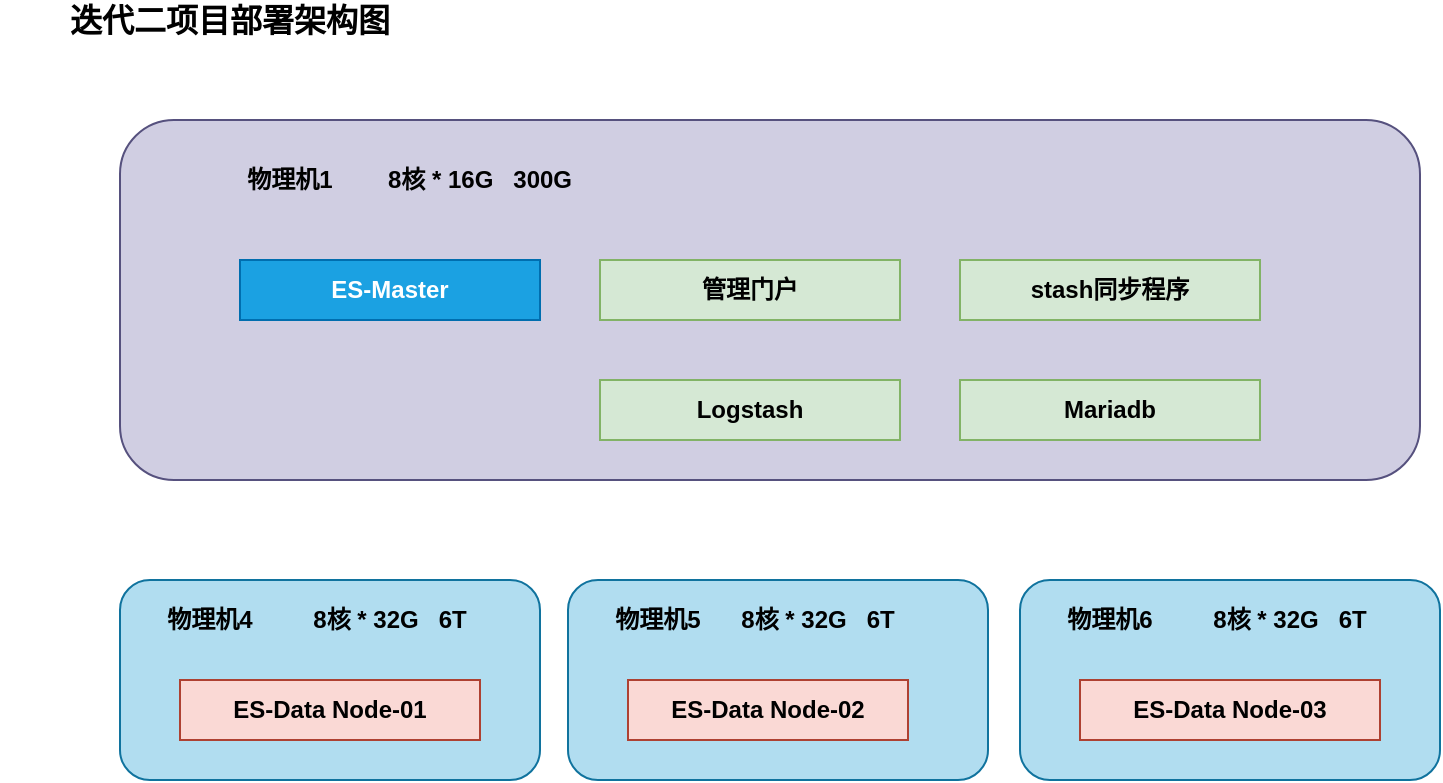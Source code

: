 <mxfile version="14.7.3" type="github" pages="4">
  <diagram id="UGGQM63yXZ7QnVepaOta" name="国税总局迭代二项目部署架构图2">
    <mxGraphModel dx="1038" dy="1660" grid="1" gridSize="10" guides="1" tooltips="1" connect="1" arrows="1" fold="1" page="1" pageScale="1" pageWidth="827" pageHeight="1169" math="0" shadow="0">
      <root>
        <mxCell id="jzKrXzuOXjJ3qbqfuDsG-0" />
        <mxCell id="jzKrXzuOXjJ3qbqfuDsG-1" parent="jzKrXzuOXjJ3qbqfuDsG-0" />
        <mxCell id="jzKrXzuOXjJ3qbqfuDsG-10" value="" style="rounded=1;whiteSpace=wrap;html=1;fillColor=#d0cee2;strokeColor=#56517e;fontStyle=1" vertex="1" parent="jzKrXzuOXjJ3qbqfuDsG-1">
          <mxGeometry x="190" y="-10" width="650" height="180" as="geometry" />
        </mxCell>
        <mxCell id="jzKrXzuOXjJ3qbqfuDsG-7" value="&lt;span&gt;管理门户&lt;/span&gt;" style="rounded=0;whiteSpace=wrap;html=1;fontStyle=1;fillColor=#d5e8d4;strokeColor=#82b366;" vertex="1" parent="jzKrXzuOXjJ3qbqfuDsG-1">
          <mxGeometry x="430" y="60" width="150" height="30" as="geometry" />
        </mxCell>
        <mxCell id="jzKrXzuOXjJ3qbqfuDsG-8" value="&lt;span style=&quot;&quot;&gt;Logstash&lt;/span&gt;" style="rounded=0;whiteSpace=wrap;html=1;fontStyle=1;fillColor=#d5e8d4;strokeColor=#82b366;" vertex="1" parent="jzKrXzuOXjJ3qbqfuDsG-1">
          <mxGeometry x="430" y="120" width="150" height="30" as="geometry" />
        </mxCell>
        <mxCell id="jzKrXzuOXjJ3qbqfuDsG-11" value="&lt;span&gt;ES-Master&lt;/span&gt;" style="rounded=0;whiteSpace=wrap;html=1;fillColor=#1ba1e2;strokeColor=#006EAF;fontColor=#ffffff;fontStyle=1" vertex="1" parent="jzKrXzuOXjJ3qbqfuDsG-1">
          <mxGeometry x="250" y="60" width="150" height="30" as="geometry" />
        </mxCell>
        <mxCell id="jzKrXzuOXjJ3qbqfuDsG-12" value="&lt;span style=&quot;&quot;&gt;Mariadb&lt;/span&gt;" style="rounded=0;whiteSpace=wrap;html=1;fontStyle=1;fillColor=#d5e8d4;strokeColor=#82b366;" vertex="1" parent="jzKrXzuOXjJ3qbqfuDsG-1">
          <mxGeometry x="610" y="120" width="150" height="30" as="geometry" />
        </mxCell>
        <mxCell id="jzKrXzuOXjJ3qbqfuDsG-13" value="物理机1" style="text;html=1;strokeColor=none;fillColor=none;align=center;verticalAlign=middle;whiteSpace=wrap;rounded=0;fontStyle=1" vertex="1" parent="jzKrXzuOXjJ3qbqfuDsG-1">
          <mxGeometry x="250" y="10" width="50" height="20" as="geometry" />
        </mxCell>
        <mxCell id="jzKrXzuOXjJ3qbqfuDsG-19" value="" style="rounded=1;whiteSpace=wrap;html=1;fillColor=#b1ddf0;strokeColor=#10739e;fontStyle=1" vertex="1" parent="jzKrXzuOXjJ3qbqfuDsG-1">
          <mxGeometry x="190" y="220" width="210" height="100" as="geometry" />
        </mxCell>
        <mxCell id="jzKrXzuOXjJ3qbqfuDsG-20" value="&lt;span&gt;ES-Data Node-01&lt;/span&gt;" style="rounded=0;whiteSpace=wrap;html=1;fontStyle=1;fillColor=#fad9d5;strokeColor=#ae4132;" vertex="1" parent="jzKrXzuOXjJ3qbqfuDsG-1">
          <mxGeometry x="220" y="270" width="150" height="30" as="geometry" />
        </mxCell>
        <mxCell id="jzKrXzuOXjJ3qbqfuDsG-21" value="物理机4" style="text;html=1;strokeColor=none;fillColor=none;align=center;verticalAlign=middle;whiteSpace=wrap;rounded=0;fontStyle=1" vertex="1" parent="jzKrXzuOXjJ3qbqfuDsG-1">
          <mxGeometry x="210" y="230" width="50" height="20" as="geometry" />
        </mxCell>
        <mxCell id="jzKrXzuOXjJ3qbqfuDsG-22" value="" style="rounded=1;whiteSpace=wrap;html=1;fillColor=#b1ddf0;strokeColor=#10739e;fontStyle=1" vertex="1" parent="jzKrXzuOXjJ3qbqfuDsG-1">
          <mxGeometry x="414" y="220" width="210" height="100" as="geometry" />
        </mxCell>
        <mxCell id="jzKrXzuOXjJ3qbqfuDsG-23" value="&lt;span&gt;ES-Data Node-02&lt;/span&gt;" style="rounded=0;whiteSpace=wrap;html=1;fontStyle=1;fillColor=#fad9d5;strokeColor=#ae4132;" vertex="1" parent="jzKrXzuOXjJ3qbqfuDsG-1">
          <mxGeometry x="444" y="270" width="140" height="30" as="geometry" />
        </mxCell>
        <mxCell id="jzKrXzuOXjJ3qbqfuDsG-24" value="物理机5" style="text;html=1;strokeColor=none;fillColor=none;align=center;verticalAlign=middle;whiteSpace=wrap;rounded=0;fontStyle=1" vertex="1" parent="jzKrXzuOXjJ3qbqfuDsG-1">
          <mxGeometry x="434" y="230" width="50" height="20" as="geometry" />
        </mxCell>
        <mxCell id="jzKrXzuOXjJ3qbqfuDsG-25" value="" style="rounded=1;whiteSpace=wrap;html=1;fillColor=#b1ddf0;strokeColor=#10739e;fontStyle=1" vertex="1" parent="jzKrXzuOXjJ3qbqfuDsG-1">
          <mxGeometry x="640" y="220" width="210" height="100" as="geometry" />
        </mxCell>
        <mxCell id="jzKrXzuOXjJ3qbqfuDsG-26" value="&lt;span&gt;ES-Data Node-03&lt;/span&gt;" style="rounded=0;whiteSpace=wrap;html=1;fontStyle=1;fillColor=#fad9d5;strokeColor=#ae4132;" vertex="1" parent="jzKrXzuOXjJ3qbqfuDsG-1">
          <mxGeometry x="670" y="270" width="150" height="30" as="geometry" />
        </mxCell>
        <mxCell id="jzKrXzuOXjJ3qbqfuDsG-27" value="物理机6" style="text;html=1;strokeColor=none;fillColor=none;align=center;verticalAlign=middle;whiteSpace=wrap;rounded=0;fontStyle=1" vertex="1" parent="jzKrXzuOXjJ3qbqfuDsG-1">
          <mxGeometry x="660" y="230" width="50" height="20" as="geometry" />
        </mxCell>
        <mxCell id="jzKrXzuOXjJ3qbqfuDsG-28" value="8核 * 32G&amp;nbsp; &amp;nbsp;6T" style="text;html=1;strokeColor=none;fillColor=none;align=center;verticalAlign=middle;whiteSpace=wrap;rounded=0;fontStyle=1" vertex="1" parent="jzKrXzuOXjJ3qbqfuDsG-1">
          <mxGeometry x="280" y="230" width="90" height="20" as="geometry" />
        </mxCell>
        <mxCell id="jzKrXzuOXjJ3qbqfuDsG-29" value="8核 * 32G&amp;nbsp; &amp;nbsp;6T" style="text;html=1;align=center;verticalAlign=middle;whiteSpace=wrap;rounded=0;fontStyle=1" vertex="1" parent="jzKrXzuOXjJ3qbqfuDsG-1">
          <mxGeometry x="494" y="230" width="90" height="20" as="geometry" />
        </mxCell>
        <mxCell id="jzKrXzuOXjJ3qbqfuDsG-30" value="8核 * 32G&amp;nbsp; &amp;nbsp;6T" style="text;html=1;strokeColor=none;fillColor=none;align=center;verticalAlign=middle;whiteSpace=wrap;rounded=0;fontStyle=1" vertex="1" parent="jzKrXzuOXjJ3qbqfuDsG-1">
          <mxGeometry x="730" y="230" width="90" height="20" as="geometry" />
        </mxCell>
        <mxCell id="jzKrXzuOXjJ3qbqfuDsG-32" value="8核 * 16G&amp;nbsp; &amp;nbsp;300G" style="text;html=1;strokeColor=none;fillColor=none;align=center;verticalAlign=middle;whiteSpace=wrap;rounded=0;fontStyle=1" vertex="1" parent="jzKrXzuOXjJ3qbqfuDsG-1">
          <mxGeometry x="320" y="10" width="100" height="20" as="geometry" />
        </mxCell>
        <mxCell id="jzKrXzuOXjJ3qbqfuDsG-34" value="迭代二项目部署架构图" style="text;html=1;strokeColor=none;fillColor=none;align=center;verticalAlign=middle;whiteSpace=wrap;rounded=0;fontSize=16;fontStyle=1" vertex="1" parent="jzKrXzuOXjJ3qbqfuDsG-1">
          <mxGeometry x="130" y="-70" width="230" height="20" as="geometry" />
        </mxCell>
        <mxCell id="Au7M4zguxFnIjD2qjDky-0" value="&lt;span&gt;stash同步程序&lt;/span&gt;" style="rounded=0;whiteSpace=wrap;html=1;fontStyle=1;fillColor=#d5e8d4;strokeColor=#82b366;" vertex="1" parent="jzKrXzuOXjJ3qbqfuDsG-1">
          <mxGeometry x="610" y="60" width="150" height="30" as="geometry" />
        </mxCell>
      </root>
    </mxGraphModel>
  </diagram>
  <diagram id="Z8zOMWjy-eNqPPEbi3ij" name="国税总局迭代二项目部署架构图">
    <mxGraphModel dx="1038" dy="1660" grid="1" gridSize="10" guides="1" tooltips="1" connect="1" arrows="1" fold="1" page="1" pageScale="1" pageWidth="827" pageHeight="1169" math="0" shadow="0">
      <root>
        <mxCell id="vXHMGScjWEvyBzevYoSc-0" />
        <mxCell id="vXHMGScjWEvyBzevYoSc-1" parent="vXHMGScjWEvyBzevYoSc-0" />
        <mxCell id="eRStXw8ammm37wl4E13g-17" value="" style="rounded=0;whiteSpace=wrap;html=1;" vertex="1" parent="vXHMGScjWEvyBzevYoSc-1">
          <mxGeometry x="90" y="-90" width="850" height="480" as="geometry" />
        </mxCell>
        <mxCell id="vXHMGScjWEvyBzevYoSc-3" value="" style="rounded=1;whiteSpace=wrap;html=1;fillColor=#d0cee2;strokeColor=#56517e;fontStyle=1" vertex="1" parent="vXHMGScjWEvyBzevYoSc-1">
          <mxGeometry x="130" y="-10" width="220" height="200" as="geometry" />
        </mxCell>
        <mxCell id="vXHMGScjWEvyBzevYoSc-2" value="&lt;span&gt;ES-Master-01&lt;/span&gt;" style="rounded=0;whiteSpace=wrap;html=1;fillColor=#1ba1e2;strokeColor=#006EAF;fontColor=#ffffff;fontStyle=1" vertex="1" parent="vXHMGScjWEvyBzevYoSc-1">
          <mxGeometry x="160" y="60" width="150" height="30" as="geometry" />
        </mxCell>
        <mxCell id="CJzHl18bVtILbSn8nhYy-0" value="&lt;span style=&quot;&quot;&gt;Logstash&lt;/span&gt;" style="rounded=0;whiteSpace=wrap;html=1;fillColor=#1ba1e2;strokeColor=#006EAF;fontColor=#ffffff;fontStyle=1" vertex="1" parent="vXHMGScjWEvyBzevYoSc-1">
          <mxGeometry x="160" y="120" width="150" height="30" as="geometry" />
        </mxCell>
        <mxCell id="CrEuyEGJAIZcOUbDi2vm-0" value="&lt;span&gt;物理机1&lt;/span&gt;" style="text;html=1;strokeColor=none;fillColor=none;align=center;verticalAlign=middle;whiteSpace=wrap;rounded=0;fontStyle=1" vertex="1" parent="vXHMGScjWEvyBzevYoSc-1">
          <mxGeometry x="160" y="10" width="50" height="20" as="geometry" />
        </mxCell>
        <mxCell id="CrEuyEGJAIZcOUbDi2vm-3" value="&lt;span&gt;ES-Master&lt;/span&gt;" style="rounded=0;whiteSpace=wrap;html=1;fontStyle=1" vertex="1" parent="vXHMGScjWEvyBzevYoSc-1">
          <mxGeometry x="430" y="60" width="150" height="30" as="geometry" />
        </mxCell>
        <mxCell id="CrEuyEGJAIZcOUbDi2vm-4" value="&lt;span style=&quot;&quot;&gt;Logstash&lt;/span&gt;" style="rounded=0;whiteSpace=wrap;html=1;fontStyle=1" vertex="1" parent="vXHMGScjWEvyBzevYoSc-1">
          <mxGeometry x="430" y="120" width="150" height="30" as="geometry" />
        </mxCell>
        <mxCell id="CrEuyEGJAIZcOUbDi2vm-5" value="物理机1" style="text;html=1;strokeColor=none;fillColor=none;align=center;verticalAlign=middle;whiteSpace=wrap;rounded=0;fontStyle=1" vertex="1" parent="vXHMGScjWEvyBzevYoSc-1">
          <mxGeometry x="430" y="10" width="50" height="20" as="geometry" />
        </mxCell>
        <mxCell id="CrEuyEGJAIZcOUbDi2vm-6" value="" style="rounded=1;whiteSpace=wrap;html=1;fillColor=#d0cee2;strokeColor=#56517e;fontStyle=1" vertex="1" parent="vXHMGScjWEvyBzevYoSc-1">
          <mxGeometry x="400" y="-10" width="210" height="200" as="geometry" />
        </mxCell>
        <mxCell id="CrEuyEGJAIZcOUbDi2vm-7" value="&lt;span&gt;ES-Master-02&lt;/span&gt;" style="rounded=0;whiteSpace=wrap;html=1;fillColor=#1ba1e2;strokeColor=#006EAF;fontColor=#ffffff;fontStyle=1" vertex="1" parent="vXHMGScjWEvyBzevYoSc-1">
          <mxGeometry x="430" y="60" width="150" height="30" as="geometry" />
        </mxCell>
        <mxCell id="CrEuyEGJAIZcOUbDi2vm-8" value="&lt;span style=&quot;&quot;&gt;Mariadb&lt;/span&gt;" style="rounded=0;whiteSpace=wrap;html=1;fillColor=#1ba1e2;strokeColor=#006EAF;fontColor=#ffffff;fontStyle=1" vertex="1" parent="vXHMGScjWEvyBzevYoSc-1">
          <mxGeometry x="430" y="120" width="150" height="30" as="geometry" />
        </mxCell>
        <mxCell id="CrEuyEGJAIZcOUbDi2vm-9" value="物理机2" style="text;html=1;strokeColor=none;fillColor=none;align=center;verticalAlign=middle;whiteSpace=wrap;rounded=0;fontStyle=1" vertex="1" parent="vXHMGScjWEvyBzevYoSc-1">
          <mxGeometry x="430" y="10" width="50" height="20" as="geometry" />
        </mxCell>
        <mxCell id="CrEuyEGJAIZcOUbDi2vm-10" value="" style="rounded=1;whiteSpace=wrap;html=1;fillColor=#d0cee2;strokeColor=#56517e;fontStyle=1" vertex="1" parent="vXHMGScjWEvyBzevYoSc-1">
          <mxGeometry x="660" y="-10" width="220" height="200" as="geometry" />
        </mxCell>
        <mxCell id="CrEuyEGJAIZcOUbDi2vm-11" value="&lt;span&gt;ES-Master-03&lt;/span&gt;" style="rounded=0;whiteSpace=wrap;html=1;fillColor=#1ba1e2;strokeColor=#006EAF;fontColor=#ffffff;fontStyle=1" vertex="1" parent="vXHMGScjWEvyBzevYoSc-1">
          <mxGeometry x="690" y="60" width="150" height="30" as="geometry" />
        </mxCell>
        <mxCell id="CrEuyEGJAIZcOUbDi2vm-12" value="&lt;span style=&quot;&quot;&gt;管理门户&lt;/span&gt;" style="rounded=0;whiteSpace=wrap;html=1;fillColor=#1ba1e2;strokeColor=#006EAF;fontColor=#ffffff;fontStyle=1" vertex="1" parent="vXHMGScjWEvyBzevYoSc-1">
          <mxGeometry x="690" y="100" width="150" height="30" as="geometry" />
        </mxCell>
        <mxCell id="CrEuyEGJAIZcOUbDi2vm-13" value="物理机3" style="text;html=1;strokeColor=none;fillColor=none;align=center;verticalAlign=middle;whiteSpace=wrap;rounded=0;fontStyle=1" vertex="1" parent="vXHMGScjWEvyBzevYoSc-1">
          <mxGeometry x="690" y="10" width="50" height="20" as="geometry" />
        </mxCell>
        <mxCell id="eRStXw8ammm37wl4E13g-0" value="&lt;span style=&quot;&quot;&gt;同步程序&lt;/span&gt;" style="rounded=0;whiteSpace=wrap;html=1;fillColor=#1ba1e2;strokeColor=#006EAF;fontColor=#ffffff;fontStyle=1" vertex="1" parent="vXHMGScjWEvyBzevYoSc-1">
          <mxGeometry x="690" y="140" width="150" height="30" as="geometry" />
        </mxCell>
        <mxCell id="eRStXw8ammm37wl4E13g-1" value="" style="rounded=1;whiteSpace=wrap;html=1;fillColor=#b1ddf0;strokeColor=#10739e;fontStyle=1" vertex="1" parent="vXHMGScjWEvyBzevYoSc-1">
          <mxGeometry x="130" y="250" width="210" height="100" as="geometry" />
        </mxCell>
        <mxCell id="eRStXw8ammm37wl4E13g-2" value="&lt;span&gt;ES-Data Node-01&lt;/span&gt;" style="rounded=0;whiteSpace=wrap;html=1;fontStyle=1;fillColor=#fad9d5;strokeColor=#ae4132;" vertex="1" parent="vXHMGScjWEvyBzevYoSc-1">
          <mxGeometry x="160" y="300" width="150" height="30" as="geometry" />
        </mxCell>
        <mxCell id="eRStXw8ammm37wl4E13g-3" value="物理机4" style="text;html=1;strokeColor=none;fillColor=none;align=center;verticalAlign=middle;whiteSpace=wrap;rounded=0;fontStyle=1" vertex="1" parent="vXHMGScjWEvyBzevYoSc-1">
          <mxGeometry x="150" y="260" width="50" height="20" as="geometry" />
        </mxCell>
        <mxCell id="eRStXw8ammm37wl4E13g-4" value="" style="rounded=1;whiteSpace=wrap;html=1;fillColor=#b1ddf0;strokeColor=#10739e;fontStyle=1" vertex="1" parent="vXHMGScjWEvyBzevYoSc-1">
          <mxGeometry x="400" y="250" width="210" height="100" as="geometry" />
        </mxCell>
        <mxCell id="eRStXw8ammm37wl4E13g-5" value="&lt;span&gt;ES-Data Node-02&lt;/span&gt;" style="rounded=0;whiteSpace=wrap;html=1;fontStyle=1;fillColor=#fad9d5;strokeColor=#ae4132;" vertex="1" parent="vXHMGScjWEvyBzevYoSc-1">
          <mxGeometry x="430" y="300" width="140" height="30" as="geometry" />
        </mxCell>
        <mxCell id="eRStXw8ammm37wl4E13g-6" value="物理机5" style="text;html=1;strokeColor=none;fillColor=none;align=center;verticalAlign=middle;whiteSpace=wrap;rounded=0;fontStyle=1" vertex="1" parent="vXHMGScjWEvyBzevYoSc-1">
          <mxGeometry x="420" y="260" width="50" height="20" as="geometry" />
        </mxCell>
        <mxCell id="eRStXw8ammm37wl4E13g-7" value="" style="rounded=1;whiteSpace=wrap;html=1;fillColor=#b1ddf0;strokeColor=#10739e;fontStyle=1" vertex="1" parent="vXHMGScjWEvyBzevYoSc-1">
          <mxGeometry x="670" y="250" width="210" height="100" as="geometry" />
        </mxCell>
        <mxCell id="eRStXw8ammm37wl4E13g-8" value="&lt;span&gt;ES-Data Node-03&lt;/span&gt;" style="rounded=0;whiteSpace=wrap;html=1;fontStyle=1;fillColor=#fad9d5;strokeColor=#ae4132;" vertex="1" parent="vXHMGScjWEvyBzevYoSc-1">
          <mxGeometry x="700" y="300" width="150" height="30" as="geometry" />
        </mxCell>
        <mxCell id="eRStXw8ammm37wl4E13g-9" value="物理机6" style="text;html=1;strokeColor=none;fillColor=none;align=center;verticalAlign=middle;whiteSpace=wrap;rounded=0;fontStyle=1" vertex="1" parent="vXHMGScjWEvyBzevYoSc-1">
          <mxGeometry x="690" y="260" width="50" height="20" as="geometry" />
        </mxCell>
        <mxCell id="eRStXw8ammm37wl4E13g-10" value="8核 * 64G&amp;nbsp; &amp;nbsp;6T" style="text;html=1;strokeColor=none;fillColor=none;align=center;verticalAlign=middle;whiteSpace=wrap;rounded=0;fontStyle=1" vertex="1" parent="vXHMGScjWEvyBzevYoSc-1">
          <mxGeometry x="220" y="260" width="90" height="20" as="geometry" />
        </mxCell>
        <mxCell id="eRStXw8ammm37wl4E13g-11" value="8核 * 64G&amp;nbsp; &amp;nbsp;6T" style="text;html=1;align=center;verticalAlign=middle;whiteSpace=wrap;rounded=0;fontStyle=1" vertex="1" parent="vXHMGScjWEvyBzevYoSc-1">
          <mxGeometry x="480" y="260" width="90" height="20" as="geometry" />
        </mxCell>
        <mxCell id="eRStXw8ammm37wl4E13g-12" value="8核 * 64G&amp;nbsp; &amp;nbsp;6T" style="text;html=1;strokeColor=none;fillColor=none;align=center;verticalAlign=middle;whiteSpace=wrap;rounded=0;fontStyle=1" vertex="1" parent="vXHMGScjWEvyBzevYoSc-1">
          <mxGeometry x="760" y="260" width="90" height="20" as="geometry" />
        </mxCell>
        <mxCell id="eRStXw8ammm37wl4E13g-14" value="8核 * 16G&amp;nbsp; &amp;nbsp;300G" style="text;html=1;strokeColor=none;fillColor=none;align=center;verticalAlign=middle;whiteSpace=wrap;rounded=0;fontStyle=1" vertex="1" parent="vXHMGScjWEvyBzevYoSc-1">
          <mxGeometry x="220" y="10" width="100" height="20" as="geometry" />
        </mxCell>
        <mxCell id="eRStXw8ammm37wl4E13g-15" value="8核 * 16G&amp;nbsp; &amp;nbsp;300G" style="text;html=1;strokeColor=none;fillColor=none;align=center;verticalAlign=middle;whiteSpace=wrap;rounded=0;fontStyle=1" vertex="1" parent="vXHMGScjWEvyBzevYoSc-1">
          <mxGeometry x="490" y="10" width="100" height="20" as="geometry" />
        </mxCell>
        <mxCell id="eRStXw8ammm37wl4E13g-16" value="8核 * 16G&amp;nbsp; &amp;nbsp;300G" style="text;html=1;strokeColor=none;fillColor=none;align=center;verticalAlign=middle;whiteSpace=wrap;rounded=0;fontStyle=1" vertex="1" parent="vXHMGScjWEvyBzevYoSc-1">
          <mxGeometry x="755" y="10" width="100" height="20" as="geometry" />
        </mxCell>
        <mxCell id="eRStXw8ammm37wl4E13g-19" value="迭代二项目部署架构图" style="text;html=1;strokeColor=none;fillColor=none;align=center;verticalAlign=middle;whiteSpace=wrap;rounded=0;fontSize=16;fontStyle=1" vertex="1" parent="vXHMGScjWEvyBzevYoSc-1">
          <mxGeometry x="130" y="-70" width="230" height="20" as="geometry" />
        </mxCell>
      </root>
    </mxGraphModel>
  </diagram>
  <diagram name="Page-1" id="822b0af5-4adb-64df-f703-e8dfc1f81529">
    <mxGraphModel dx="1221" dy="578" grid="1" gridSize="10" guides="1" tooltips="1" connect="1" arrows="1" fold="1" page="1" pageScale="1" pageWidth="1100" pageHeight="850" background="none" math="0" shadow="0">
      <root>
        <mxCell id="0" />
        <mxCell id="1" parent="0" />
        <mxCell id="7d933b09d9755ecc-14" value="Resource forest" style="triangle;whiteSpace=wrap;html=1;rounded=0;shadow=0;comic=0;strokeWidth=1;fontFamily=Verdana;direction=north;labelPosition=center;verticalLabelPosition=bottom;align=center;verticalAlign=top;" parent="1" vertex="1">
          <mxGeometry x="830" y="230" width="530" height="537" as="geometry" />
        </mxCell>
        <mxCell id="7d933b09d9755ecc-12" value="User forest" style="triangle;whiteSpace=wrap;html=1;rounded=0;shadow=0;comic=0;strokeWidth=1;fontFamily=Verdana;direction=north;labelPosition=center;verticalLabelPosition=bottom;align=center;verticalAlign=top;" parent="1" vertex="1">
          <mxGeometry x="400" y="92" width="286" height="340" as="geometry" />
        </mxCell>
        <mxCell id="7d933b09d9755ecc-13" value="" style="ellipse;whiteSpace=wrap;html=1;rounded=0;shadow=0;comic=0;strokeWidth=1;fontFamily=Verdana;" parent="1" vertex="1">
          <mxGeometry x="473" y="326" width="142" height="94" as="geometry" />
        </mxCell>
        <mxCell id="7d933b09d9755ecc-4" value="" style="verticalLabelPosition=bottom;aspect=fixed;html=1;verticalAlign=top;strokeColor=none;shape=mxgraph.citrix.directory_server;rounded=0;shadow=0;comic=0;fontFamily=Verdana;" parent="1" vertex="1">
          <mxGeometry x="1063" y="64" width="65" height="88.5" as="geometry" />
        </mxCell>
        <mxCell id="7d933b09d9755ecc-5" value="" style="verticalLabelPosition=bottom;aspect=fixed;html=1;verticalAlign=top;strokeColor=none;shape=mxgraph.citrix.file_server;rounded=0;shadow=0;comic=0;fontFamily=Verdana;" parent="1" vertex="1">
          <mxGeometry x="1053" y="611" width="71" height="97" as="geometry" />
        </mxCell>
        <mxCell id="7d933b09d9755ecc-6" value="Users" style="verticalLabelPosition=bottom;aspect=fixed;html=1;verticalAlign=top;strokeColor=none;shape=mxgraph.citrix.users;rounded=0;shadow=0;comic=0;fontFamily=Verdana;" parent="1" vertex="1">
          <mxGeometry x="511" y="339" width="64.5" height="55" as="geometry" />
        </mxCell>
        <mxCell id="7d933b09d9755ecc-9" value="" style="verticalLabelPosition=bottom;aspect=fixed;html=1;verticalAlign=top;strokeColor=none;shape=mxgraph.citrix.tower_server;rounded=0;shadow=0;comic=0;fontFamily=Verdana;" parent="1" vertex="1">
          <mxGeometry x="511" y="193" width="65" height="85" as="geometry" />
        </mxCell>
        <mxCell id="7d933b09d9755ecc-15" value="" style="ellipse;whiteSpace=wrap;html=1;rounded=0;shadow=0;comic=0;strokeWidth=1;fontFamily=Verdana;" parent="1" vertex="1">
          <mxGeometry x="979" y="440" width="220" height="140" as="geometry" />
        </mxCell>
        <mxCell id="7d933b09d9755ecc-16" value="Disabled users" style="verticalLabelPosition=bottom;aspect=fixed;html=1;verticalAlign=top;strokeColor=none;shape=mxgraph.citrix.users;rounded=0;shadow=0;comic=0;fontFamily=Verdana;" parent="1" vertex="1">
          <mxGeometry x="1060" y="477" width="64.5" height="55" as="geometry" />
        </mxCell>
        <mxCell id="7d933b09d9755ecc-17" value="" style="verticalLabelPosition=bottom;aspect=fixed;html=1;verticalAlign=top;strokeColor=none;shape=mxgraph.citrix.tower_server;rounded=0;shadow=0;comic=0;fontFamily=Verdana;" parent="1" vertex="1">
          <mxGeometry x="1060" y="331" width="65" height="85" as="geometry" />
        </mxCell>
        <mxCell id="7d933b09d9755ecc-18" value="User forest" style="triangle;whiteSpace=wrap;html=1;rounded=0;shadow=0;comic=0;strokeWidth=1;fontFamily=Verdana;direction=north;labelPosition=center;verticalLabelPosition=bottom;align=center;verticalAlign=top;" parent="1" vertex="1">
          <mxGeometry x="1580" y="76" width="286" height="340" as="geometry" />
        </mxCell>
        <mxCell id="7d933b09d9755ecc-19" value="" style="ellipse;whiteSpace=wrap;html=1;rounded=0;shadow=0;comic=0;strokeWidth=1;fontFamily=Verdana;" parent="1" vertex="1">
          <mxGeometry x="1653" y="310" width="142" height="90" as="geometry" />
        </mxCell>
        <mxCell id="7d933b09d9755ecc-20" value="Users" style="verticalLabelPosition=bottom;aspect=fixed;html=1;verticalAlign=top;strokeColor=none;shape=mxgraph.citrix.users;rounded=0;shadow=0;comic=0;fontFamily=Verdana;" parent="1" vertex="1">
          <mxGeometry x="1691" y="323" width="64.5" height="55" as="geometry" />
        </mxCell>
        <mxCell id="7d933b09d9755ecc-21" value="" style="verticalLabelPosition=bottom;aspect=fixed;html=1;verticalAlign=top;strokeColor=none;shape=mxgraph.citrix.tower_server;rounded=0;shadow=0;comic=0;fontFamily=Verdana;" parent="1" vertex="1">
          <mxGeometry x="1691" y="177" width="65" height="85" as="geometry" />
        </mxCell>
        <mxCell id="7d933b09d9755ecc-22" style="rounded=0;html=1;labelBackgroundColor=none;startArrow=none;startFill=0;endArrow=block;endFill=1;strokeColor=#0000FF;strokeWidth=1;fontFamily=Verdana;fontSize=12" parent="1" source="7d933b09d9755ecc-19" target="7d933b09d9755ecc-15" edge="1">
          <mxGeometry relative="1" as="geometry" />
        </mxCell>
        <mxCell id="7d933b09d9755ecc-23" style="rounded=0;html=1;labelBackgroundColor=none;startArrow=none;startFill=0;endArrow=block;endFill=1;strokeColor=#0000FF;strokeWidth=1;fontFamily=Verdana;fontSize=12" parent="1" source="7d933b09d9755ecc-13" target="7d933b09d9755ecc-15" edge="1">
          <mxGeometry relative="1" as="geometry" />
        </mxCell>
        <mxCell id="7d933b09d9755ecc-24" style="edgeStyle=none;rounded=0;html=1;exitX=0.5;exitY=1;labelBackgroundColor=none;startArrow=none;startFill=0;endArrow=block;endFill=1;strokeColor=#0000FF;strokeWidth=1;fontFamily=Verdana;fontSize=12;fontColor=#000000;" parent="1" source="7d933b09d9755ecc-15" target="7d933b09d9755ecc-5" edge="1">
          <mxGeometry relative="1" as="geometry" />
        </mxCell>
        <mxCell id="7d933b09d9755ecc-25" value="Trust relationship" style="html=1;labelBackgroundColor=none;startArrow=none;startFill=0;endArrow=block;endFill=1;strokeColor=#FF0000;strokeWidth=1;fontFamily=Verdana;fontSize=12;entryX=1;entryY=0.5;curved=1;" parent="1" target="7d933b09d9755ecc-18" edge="1">
          <mxGeometry x="-0.017" y="-10" relative="1" as="geometry">
            <mxPoint x="1095" y="230" as="sourcePoint" />
            <mxPoint x="1530" y="240" as="targetPoint" />
            <Array as="points">
              <mxPoint x="1400" y="110" />
            </Array>
            <mxPoint as="offset" />
          </mxGeometry>
        </mxCell>
        <mxCell id="7d933b09d9755ecc-26" value="Trust relationship" style="html=1;entryX=1;entryY=0.5;labelBackgroundColor=none;startArrow=none;startFill=0;endArrow=block;endFill=1;strokeColor=#FF0000;strokeWidth=1;fontFamily=Verdana;fontSize=12;curved=1;" parent="1" target="7d933b09d9755ecc-12" edge="1">
          <mxGeometry x="-0.064" y="45" relative="1" as="geometry">
            <mxPoint x="1095" y="230" as="sourcePoint" />
            <Array as="points">
              <mxPoint x="920" y="120" />
            </Array>
            <mxPoint as="offset" />
          </mxGeometry>
        </mxCell>
        <mxCell id="7d933b09d9755ecc-27" value="Synchronization" style="rounded=0;html=1;entryX=0.878;entryY=0.433;entryPerimeter=0;labelBackgroundColor=none;startArrow=none;startFill=0;endArrow=block;endFill=1;strokeWidth=1;fontFamily=Verdana;fontSize=12" parent="1" source="7d933b09d9755ecc-4" target="7d933b09d9755ecc-18" edge="1">
          <mxGeometry x="-0.335" y="21" relative="1" as="geometry">
            <mxPoint as="offset" />
          </mxGeometry>
        </mxCell>
        <mxCell id="7d933b09d9755ecc-28" value="Synchronization" style="edgeStyle=none;rounded=0;html=1;labelBackgroundColor=none;startArrow=none;startFill=0;endArrow=block;endFill=1;strokeWidth=1;fontFamily=Verdana;fontSize=12" parent="1" source="7d933b09d9755ecc-4" target="7d933b09d9755ecc-14" edge="1">
          <mxGeometry x="-0.297" relative="1" as="geometry">
            <mxPoint as="offset" />
          </mxGeometry>
        </mxCell>
        <mxCell id="7d933b09d9755ecc-29" value="Synchronization" style="edgeStyle=none;rounded=0;html=1;entryX=0.912;entryY=0.559;entryPerimeter=0;labelBackgroundColor=none;startArrow=none;startFill=0;endArrow=block;endFill=1;strokeWidth=1;fontFamily=Verdana;fontSize=12" parent="1" source="7d933b09d9755ecc-4" target="7d933b09d9755ecc-12" edge="1">
          <mxGeometry x="-0.195" y="-14" relative="1" as="geometry">
            <mxPoint as="offset" />
          </mxGeometry>
        </mxCell>
        <mxCell id="7d933b09d9755ecc-31" value="User forest" style="triangle;whiteSpace=wrap;html=1;rounded=0;shadow=0;comic=0;strokeWidth=1;fontFamily=Verdana;direction=north;labelPosition=center;verticalLabelPosition=bottom;align=center;verticalAlign=top;" parent="1" vertex="1">
          <mxGeometry x="483" y="477" width="286" height="340" as="geometry" />
        </mxCell>
        <mxCell id="7d933b09d9755ecc-32" value="" style="ellipse;whiteSpace=wrap;html=1;rounded=0;shadow=0;comic=0;strokeWidth=1;fontFamily=Verdana;" parent="1" vertex="1">
          <mxGeometry x="556" y="711" width="142" height="89" as="geometry" />
        </mxCell>
        <mxCell id="7d933b09d9755ecc-33" value="Users" style="verticalLabelPosition=bottom;aspect=fixed;html=1;verticalAlign=top;strokeColor=none;shape=mxgraph.citrix.users;rounded=0;shadow=0;comic=0;fontFamily=Verdana;" parent="1" vertex="1">
          <mxGeometry x="594" y="724" width="64.5" height="55" as="geometry" />
        </mxCell>
        <mxCell id="7d933b09d9755ecc-34" value="" style="verticalLabelPosition=bottom;aspect=fixed;html=1;verticalAlign=top;strokeColor=none;shape=mxgraph.citrix.tower_server;rounded=0;shadow=0;comic=0;fontFamily=Verdana;" parent="1" vertex="1">
          <mxGeometry x="594" y="578" width="65" height="85" as="geometry" />
        </mxCell>
        <mxCell id="7d933b09d9755ecc-35" value="User forest" style="triangle;whiteSpace=wrap;html=1;rounded=0;shadow=0;comic=0;strokeWidth=1;fontFamily=Verdana;direction=north;labelPosition=center;verticalLabelPosition=bottom;align=center;verticalAlign=top;" parent="1" vertex="1">
          <mxGeometry x="1405" y="460" width="286" height="340" as="geometry" />
        </mxCell>
        <mxCell id="7d933b09d9755ecc-36" value="" style="ellipse;whiteSpace=wrap;html=1;rounded=0;shadow=0;comic=0;strokeWidth=1;fontFamily=Verdana;" parent="1" vertex="1">
          <mxGeometry x="1478" y="694" width="142" height="96" as="geometry" />
        </mxCell>
        <mxCell id="7d933b09d9755ecc-37" value="Users" style="verticalLabelPosition=bottom;aspect=fixed;html=1;verticalAlign=top;strokeColor=none;shape=mxgraph.citrix.users;rounded=0;shadow=0;comic=0;fontFamily=Verdana;" parent="1" vertex="1">
          <mxGeometry x="1516" y="707" width="64.5" height="55" as="geometry" />
        </mxCell>
        <mxCell id="7d933b09d9755ecc-38" value="" style="verticalLabelPosition=bottom;aspect=fixed;html=1;verticalAlign=top;strokeColor=none;shape=mxgraph.citrix.tower_server;rounded=0;shadow=0;comic=0;fontFamily=Verdana;" parent="1" vertex="1">
          <mxGeometry x="1516" y="561" width="65" height="85" as="geometry" />
        </mxCell>
        <mxCell id="7d933b09d9755ecc-39" style="edgeStyle=none;rounded=0;html=1;exitX=1;exitY=0.5;labelBackgroundColor=none;startFill=0;endArrow=block;endFill=1;strokeColor=#0000FF;strokeWidth=1;fontFamily=Verdana;fontSize=12;" parent="1" source="7d933b09d9755ecc-32" target="7d933b09d9755ecc-15" edge="1">
          <mxGeometry relative="1" as="geometry" />
        </mxCell>
        <mxCell id="7d933b09d9755ecc-40" style="edgeStyle=none;rounded=0;html=1;exitX=0;exitY=0.5;labelBackgroundColor=none;startFill=0;endArrow=block;endFill=1;strokeColor=#0000FF;strokeWidth=1;fontFamily=Verdana;fontSize=12;" parent="1" source="7d933b09d9755ecc-36" target="7d933b09d9755ecc-15" edge="1">
          <mxGeometry relative="1" as="geometry" />
        </mxCell>
        <mxCell id="7d933b09d9755ecc-41" value="Trust relationship" style="html=1;exitX=1;exitY=0.5;labelBackgroundColor=none;startFill=0;endArrow=block;endFill=1;strokeColor=#FF0000;strokeWidth=1;fontFamily=Verdana;fontSize=12;entryX=1;entryY=0.5;curved=1;" parent="1" source="7d933b09d9755ecc-14" target="7d933b09d9755ecc-31" edge="1">
          <mxGeometry x="0.062" relative="1" as="geometry">
            <mxPoint x="660" y="490" as="targetPoint" />
            <Array as="points">
              <mxPoint x="890" y="270" />
            </Array>
            <mxPoint as="offset" />
          </mxGeometry>
        </mxCell>
        <mxCell id="7d933b09d9755ecc-42" value="Trust relationship" style="html=1;exitX=1;exitY=0.5;entryX=1;entryY=0.5;labelBackgroundColor=none;startFill=0;endArrow=block;endFill=1;strokeColor=#FF0000;strokeWidth=1;fontFamily=Verdana;fontSize=12;curved=1;" parent="1" source="7d933b09d9755ecc-14" target="7d933b09d9755ecc-35" edge="1">
          <mxGeometry x="0.323" y="10" relative="1" as="geometry">
            <Array as="points">
              <mxPoint x="1380" y="290" />
            </Array>
            <mxPoint as="offset" />
          </mxGeometry>
        </mxCell>
        <mxCell id="7d933b09d9755ecc-43" value="Synchronization" style="edgeStyle=none;rounded=0;html=1;entryX=0.653;entryY=0.304;entryPerimeter=0;labelBackgroundColor=none;startFill=0;endArrow=block;endFill=1;strokeWidth=1;fontFamily=Verdana;fontSize=12;" parent="1" source="7d933b09d9755ecc-4" target="7d933b09d9755ecc-35" edge="1">
          <mxGeometry relative="1" as="geometry" />
        </mxCell>
        <mxCell id="7d933b09d9755ecc-44" value="Synchronization" style="edgeStyle=none;rounded=0;html=1;entryX=0.544;entryY=0.766;entryPerimeter=0;labelBackgroundColor=none;startFill=0;endArrow=block;endFill=1;strokeWidth=1;fontFamily=Verdana;fontSize=12;" parent="1" source="7d933b09d9755ecc-4" target="7d933b09d9755ecc-31" edge="1">
          <mxGeometry x="-0.18" y="19" relative="1" as="geometry">
            <mxPoint as="offset" />
          </mxGeometry>
        </mxCell>
      </root>
    </mxGraphModel>
  </diagram>
  <diagram id="XgOZEIuFJ6VeXkqJFGJQ" name="Page-2">
    <mxGraphModel dx="1038" dy="491" grid="1" gridSize="10" guides="1" tooltips="1" connect="1" arrows="1" fold="1" page="1" pageScale="1" pageWidth="827" pageHeight="1169" math="0" shadow="0">
      <root>
        <mxCell id="OSJbsxX_gD4lW0AlWqMr-0" />
        <mxCell id="OSJbsxX_gD4lW0AlWqMr-1" parent="OSJbsxX_gD4lW0AlWqMr-0" />
        <mxCell id="OSJbsxX_gD4lW0AlWqMr-3" value="data Node" style="verticalLabelPosition=bottom;aspect=fixed;html=1;verticalAlign=top;strokeColor=none;align=center;outlineConnect=0;shape=mxgraph.citrix.database_server;fontStyle=1" vertex="1" parent="OSJbsxX_gD4lW0AlWqMr-1">
          <mxGeometry x="490" y="70" width="80" height="90" as="geometry" />
        </mxCell>
        <mxCell id="OSJbsxX_gD4lW0AlWqMr-4" value="data Node" style="verticalLabelPosition=bottom;aspect=fixed;html=1;verticalAlign=top;strokeColor=none;align=center;outlineConnect=0;shape=mxgraph.citrix.database_server;fontStyle=1" vertex="1" parent="OSJbsxX_gD4lW0AlWqMr-1">
          <mxGeometry x="500" y="210" width="80" height="90" as="geometry" />
        </mxCell>
        <mxCell id="OSJbsxX_gD4lW0AlWqMr-5" value="data Node" style="verticalLabelPosition=bottom;aspect=fixed;html=1;verticalAlign=top;strokeColor=none;align=center;outlineConnect=0;shape=mxgraph.citrix.database_server;fontStyle=1" vertex="1" parent="OSJbsxX_gD4lW0AlWqMr-1">
          <mxGeometry x="500" y="340" width="80" height="90" as="geometry" />
        </mxCell>
        <mxCell id="OSJbsxX_gD4lW0AlWqMr-9" value="" style="verticalLabelPosition=bottom;aspect=fixed;html=1;verticalAlign=top;strokeColor=none;align=center;outlineConnect=0;shape=mxgraph.citrix.directory_server;fontStyle=1" vertex="1" parent="OSJbsxX_gD4lW0AlWqMr-1">
          <mxGeometry x="187.5" y="61.5" width="65" height="88.5" as="geometry" />
        </mxCell>
        <mxCell id="OSJbsxX_gD4lW0AlWqMr-10" value="master Node&lt;br&gt;" style="text;html=1;align=center;verticalAlign=middle;resizable=0;points=[];autosize=1;strokeColor=none;fontStyle=1" vertex="1" parent="OSJbsxX_gD4lW0AlWqMr-1">
          <mxGeometry x="175" y="150" width="90" height="20" as="geometry" />
        </mxCell>
        <mxCell id="OSJbsxX_gD4lW0AlWqMr-11" value="" style="verticalLabelPosition=bottom;aspect=fixed;html=1;verticalAlign=top;strokeColor=none;align=center;outlineConnect=0;shape=mxgraph.citrix.directory_server;fontStyle=1" vertex="1" parent="OSJbsxX_gD4lW0AlWqMr-1">
          <mxGeometry x="187.5" y="200" width="65" height="88.5" as="geometry" />
        </mxCell>
        <mxCell id="OSJbsxX_gD4lW0AlWqMr-12" value="master Node" style="text;html=1;align=center;verticalAlign=middle;resizable=0;points=[];autosize=1;strokeColor=none;fontStyle=1" vertex="1" parent="OSJbsxX_gD4lW0AlWqMr-1">
          <mxGeometry x="175" y="288.5" width="90" height="20" as="geometry" />
        </mxCell>
        <mxCell id="OSJbsxX_gD4lW0AlWqMr-13" value="" style="verticalLabelPosition=bottom;aspect=fixed;html=1;verticalAlign=top;strokeColor=none;align=center;outlineConnect=0;shape=mxgraph.citrix.directory_server;fontStyle=1" vertex="1" parent="OSJbsxX_gD4lW0AlWqMr-1">
          <mxGeometry x="187.5" y="331.5" width="65" height="88.5" as="geometry" />
        </mxCell>
        <mxCell id="OSJbsxX_gD4lW0AlWqMr-14" value="master Node" style="text;html=1;align=center;verticalAlign=middle;resizable=0;points=[];autosize=1;strokeColor=none;fontStyle=1" vertex="1" parent="OSJbsxX_gD4lW0AlWqMr-1">
          <mxGeometry x="175" y="420" width="90" height="20" as="geometry" />
        </mxCell>
        <mxCell id="OSJbsxX_gD4lW0AlWqMr-26" value="" style="swimlane;html=1;childLayout=stackLayout;resizeParent=1;resizeParentMax=0;horizontal=0;startSize=20;horizontalStack=0;" vertex="1" parent="OSJbsxX_gD4lW0AlWqMr-1">
          <mxGeometry x="50" y="215.63" width="110" height="40" as="geometry" />
        </mxCell>
        <mxCell id="OSJbsxX_gD4lW0AlWqMr-27" value="" style="swimlane;html=1;startSize=20;horizontal=0;" vertex="1" parent="OSJbsxX_gD4lW0AlWqMr-26">
          <mxGeometry x="20" width="90" height="20" as="geometry" />
        </mxCell>
        <mxCell id="OSJbsxX_gD4lW0AlWqMr-28" value="&lt;b&gt;ES-Master&lt;/b&gt;" style="text;html=1;align=center;verticalAlign=middle;resizable=0;points=[];autosize=1;strokeColor=none;" vertex="1" parent="OSJbsxX_gD4lW0AlWqMr-27">
          <mxGeometry x="20" width="70" height="20" as="geometry" />
        </mxCell>
        <mxCell id="OSJbsxX_gD4lW0AlWqMr-29" value="" style="swimlane;html=1;startSize=20;horizontal=0;" vertex="1" parent="OSJbsxX_gD4lW0AlWqMr-26">
          <mxGeometry x="20" y="20" width="90" height="20" as="geometry" />
        </mxCell>
        <mxCell id="OSJbsxX_gD4lW0AlWqMr-16" value="Mariadb" style="text;html=1;align=center;verticalAlign=middle;resizable=0;points=[];autosize=1;strokeColor=none;fontStyle=1" vertex="1" parent="OSJbsxX_gD4lW0AlWqMr-29">
          <mxGeometry x="20" width="60" height="20" as="geometry" />
        </mxCell>
        <mxCell id="OSJbsxX_gD4lW0AlWqMr-31" value="" style="swimlane;html=1;startSize=20;horizontal=0;" vertex="1" parent="OSJbsxX_gD4lW0AlWqMr-26">
          <mxGeometry x="20" y="40" width="90" as="geometry" />
        </mxCell>
        <mxCell id="OSJbsxX_gD4lW0AlWqMr-32" value="管理门户" style="text;html=1;align=center;verticalAlign=middle;resizable=0;points=[];autosize=1;strokeColor=none;fontStyle=1" vertex="1" parent="OSJbsxX_gD4lW0AlWqMr-1">
          <mxGeometry x="90" y="357.13" width="60" height="20" as="geometry" />
        </mxCell>
        <mxCell id="OSJbsxX_gD4lW0AlWqMr-33" value="" style="swimlane;html=1;childLayout=stackLayout;resizeParent=1;resizeParentMax=0;horizontal=0;startSize=20;horizontalStack=0;" vertex="1" parent="OSJbsxX_gD4lW0AlWqMr-1">
          <mxGeometry x="50" y="337.13" width="110" height="60" as="geometry" />
        </mxCell>
        <mxCell id="OSJbsxX_gD4lW0AlWqMr-34" value="" style="swimlane;html=1;startSize=20;horizontal=0;" vertex="1" parent="OSJbsxX_gD4lW0AlWqMr-33">
          <mxGeometry x="20" width="90" height="20" as="geometry" />
        </mxCell>
        <mxCell id="OSJbsxX_gD4lW0AlWqMr-35" value="&lt;b&gt;ES-Master&lt;/b&gt;" style="text;html=1;align=center;verticalAlign=middle;resizable=0;points=[];autosize=1;strokeColor=none;" vertex="1" parent="OSJbsxX_gD4lW0AlWqMr-34">
          <mxGeometry x="20" width="70" height="20" as="geometry" />
        </mxCell>
        <mxCell id="OSJbsxX_gD4lW0AlWqMr-36" value="" style="swimlane;html=1;startSize=20;horizontal=0;" vertex="1" parent="OSJbsxX_gD4lW0AlWqMr-33">
          <mxGeometry x="20" y="20" width="90" height="20" as="geometry" />
        </mxCell>
        <mxCell id="OSJbsxX_gD4lW0AlWqMr-37" value="" style="swimlane;html=1;startSize=20;horizontal=0;" vertex="1" parent="OSJbsxX_gD4lW0AlWqMr-33">
          <mxGeometry x="20" y="40" width="90" height="20" as="geometry" />
        </mxCell>
        <mxCell id="OSJbsxX_gD4lW0AlWqMr-39" value="&lt;b&gt;stash程序&lt;/b&gt;" style="text;html=1;align=center;verticalAlign=middle;resizable=0;points=[];autosize=1;strokeColor=none;" vertex="1" parent="OSJbsxX_gD4lW0AlWqMr-37">
          <mxGeometry x="20" width="70" height="20" as="geometry" />
        </mxCell>
        <mxCell id="OSJbsxX_gD4lW0AlWqMr-38" value="" style="swimlane;html=1;startSize=20;horizontal=0;" vertex="1" parent="OSJbsxX_gD4lW0AlWqMr-33">
          <mxGeometry x="20" y="60" width="90" as="geometry" />
        </mxCell>
        <mxCell id="OSJbsxX_gD4lW0AlWqMr-40" value="" style="swimlane;html=1;childLayout=stackLayout;resizeParent=1;resizeParentMax=0;horizontal=0;startSize=20;horizontalStack=0;" vertex="1" parent="OSJbsxX_gD4lW0AlWqMr-1">
          <mxGeometry x="50" y="91.38" width="110" height="40" as="geometry" />
        </mxCell>
        <mxCell id="OSJbsxX_gD4lW0AlWqMr-41" value="" style="swimlane;html=1;startSize=20;horizontal=0;" vertex="1" parent="OSJbsxX_gD4lW0AlWqMr-40">
          <mxGeometry x="20" width="90" height="20" as="geometry" />
        </mxCell>
        <mxCell id="OSJbsxX_gD4lW0AlWqMr-42" value="&lt;b&gt;ES-Master&lt;/b&gt;" style="text;html=1;align=center;verticalAlign=middle;resizable=0;points=[];autosize=1;strokeColor=none;" vertex="1" parent="OSJbsxX_gD4lW0AlWqMr-41">
          <mxGeometry x="20" width="70" height="20" as="geometry" />
        </mxCell>
        <mxCell id="OSJbsxX_gD4lW0AlWqMr-43" value="" style="swimlane;html=1;startSize=20;horizontal=0;" vertex="1" parent="OSJbsxX_gD4lW0AlWqMr-40">
          <mxGeometry x="20" y="20" width="90" height="20" as="geometry" />
        </mxCell>
        <mxCell id="OSJbsxX_gD4lW0AlWqMr-44" value="Logstash" style="text;html=1;align=center;verticalAlign=middle;resizable=0;points=[];autosize=1;strokeColor=none;fontStyle=1" vertex="1" parent="OSJbsxX_gD4lW0AlWqMr-43">
          <mxGeometry x="15" width="70" height="20" as="geometry" />
        </mxCell>
        <mxCell id="OSJbsxX_gD4lW0AlWqMr-45" value="" style="swimlane;html=1;startSize=20;horizontal=0;" vertex="1" parent="OSJbsxX_gD4lW0AlWqMr-40">
          <mxGeometry x="20" y="40" width="90" as="geometry" />
        </mxCell>
      </root>
    </mxGraphModel>
  </diagram>
</mxfile>
